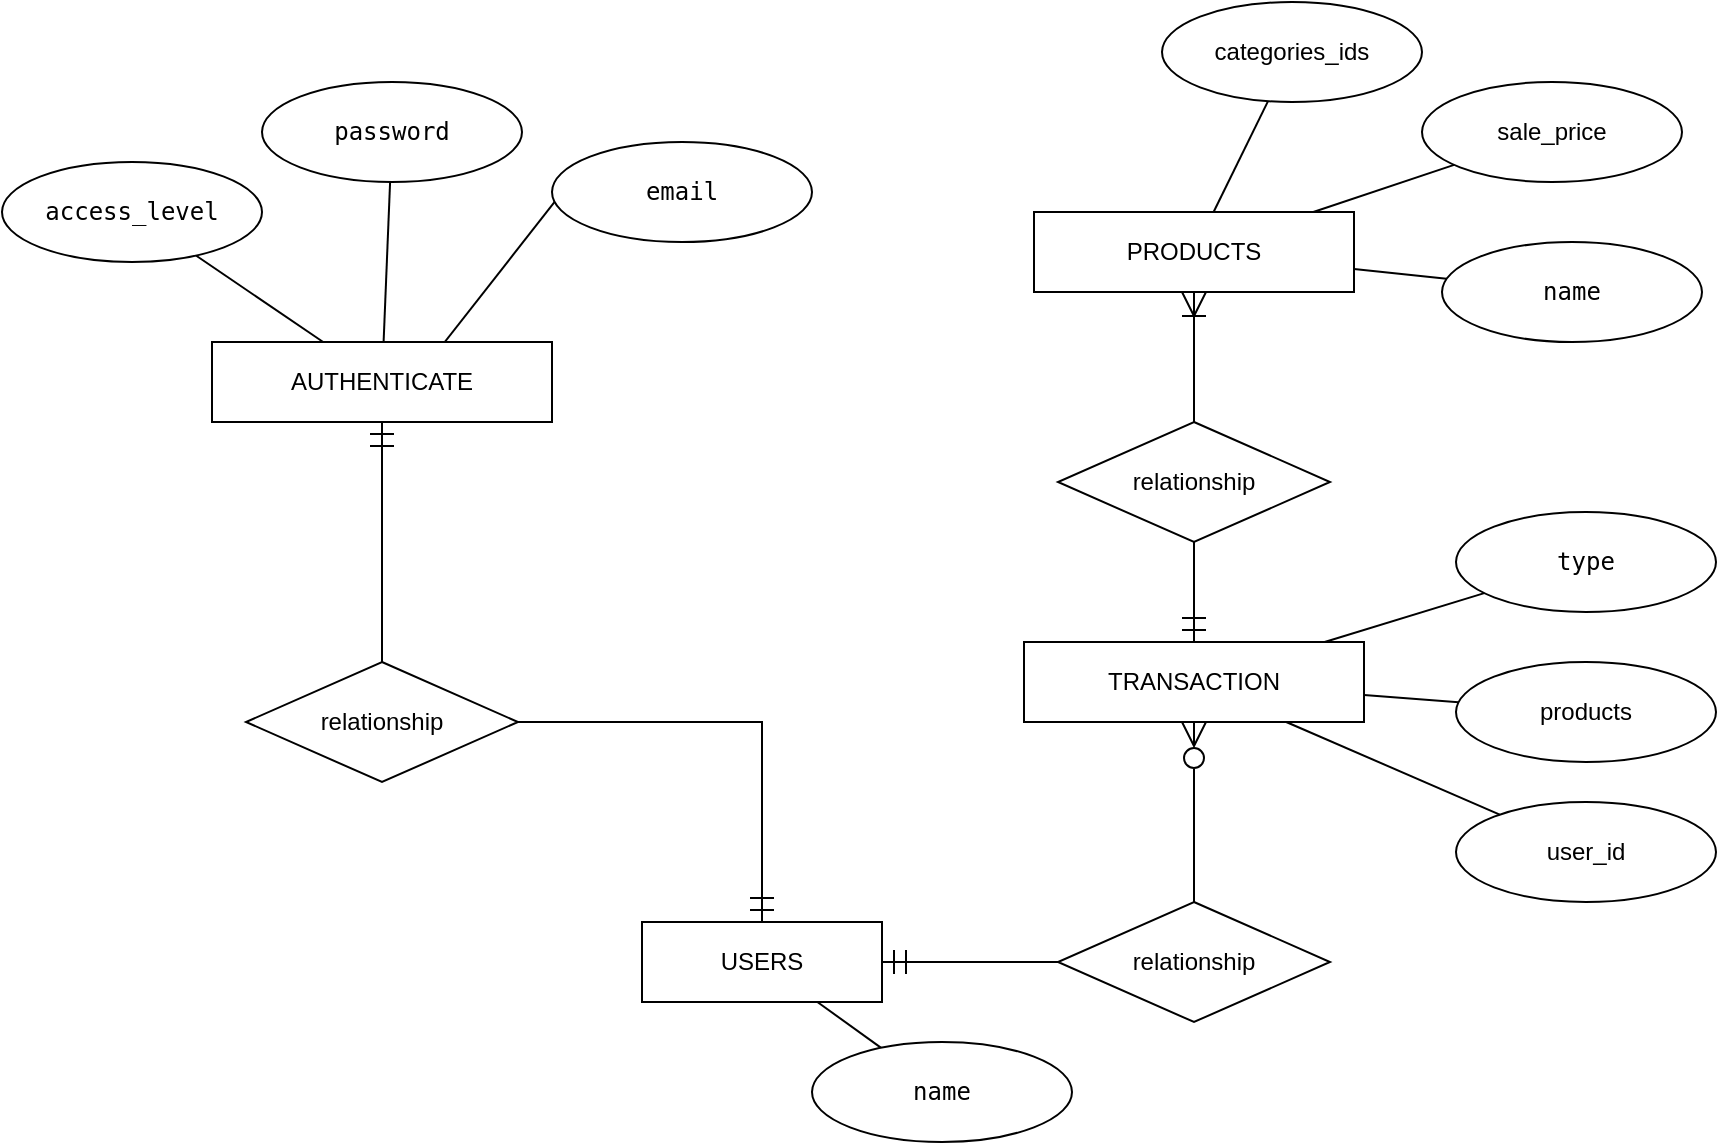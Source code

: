 <mxfile version="20.8.16" type="device"><diagram name="Página-1" id="SvdnRPYxMJ3krHXn9RiO"><mxGraphModel dx="2396" dy="1171" grid="1" gridSize="10" guides="1" tooltips="1" connect="1" arrows="1" fold="1" page="1" pageScale="1" pageWidth="827" pageHeight="1169" math="0" shadow="0"><root><mxCell id="0"/><mxCell id="1" parent="0"/><mxCell id="wTyL-aqdrK1vnBDdF5bI-105" style="edgeStyle=none;rounded=0;orthogonalLoop=1;jettySize=auto;html=1;startArrow=ERmandOne;startFill=0;endArrow=none;endFill=0;startSize=10;endSize=10;" parent="1" source="wTyL-aqdrK1vnBDdF5bI-79" target="wTyL-aqdrK1vnBDdF5bI-104" edge="1"><mxGeometry relative="1" as="geometry"><mxPoint x="319" y="580" as="targetPoint"/></mxGeometry></mxCell><mxCell id="wTyL-aqdrK1vnBDdF5bI-79" value="USERS" style="rounded=0;whiteSpace=wrap;html=1;" parent="1" vertex="1"><mxGeometry x="290" y="740" width="120" height="40" as="geometry"/></mxCell><mxCell id="wTyL-aqdrK1vnBDdF5bI-83" style="rounded=0;orthogonalLoop=1;jettySize=auto;html=1;startArrow=none;startFill=0;endArrow=none;endFill=0;" parent="1" source="wTyL-aqdrK1vnBDdF5bI-82" target="gVKyPZoOk04BtKXPy0Yf-1" edge="1"><mxGeometry relative="1" as="geometry"/></mxCell><mxCell id="wTyL-aqdrK1vnBDdF5bI-82" value="&lt;div style=&quot;text-align: left;&quot;&gt;&lt;pre dir=&quot;ltr&quot; id=&quot;tw-target-text&quot; data-placeholder=&quot;Tradução&quot; class=&quot;tw-data-text tw-text-large tw-ta&quot;&gt;access_level&lt;/pre&gt;&lt;/div&gt;" style="ellipse;whiteSpace=wrap;html=1;rounded=0;" parent="1" vertex="1"><mxGeometry x="-30" y="360" width="130" height="50" as="geometry"/></mxCell><mxCell id="wTyL-aqdrK1vnBDdF5bI-85" style="edgeStyle=none;rounded=0;orthogonalLoop=1;jettySize=auto;html=1;entryX=0.5;entryY=1;entryDx=0;entryDy=0;startArrow=none;startFill=0;endArrow=none;endFill=0;exitX=0;exitY=0;exitDx=0;exitDy=0;" parent="1" source="wTyL-aqdrK1vnBDdF5bI-96" target="gVKyPZoOk04BtKXPy0Yf-1" edge="1"><mxGeometry relative="1" as="geometry"><mxPoint x="96.851" y="196.793" as="sourcePoint"/></mxGeometry></mxCell><mxCell id="wTyL-aqdrK1vnBDdF5bI-96" value="&lt;div style=&quot;text-align: left;&quot;&gt;&lt;pre dir=&quot;ltr&quot; id=&quot;tw-target-text&quot; data-placeholder=&quot;Tradução&quot; class=&quot;tw-data-text tw-text-large tw-ta&quot;&gt;email&lt;/pre&gt;&lt;/div&gt;" style="ellipse;whiteSpace=wrap;html=1;rounded=0;" parent="1" vertex="1"><mxGeometry x="245" y="350" width="130" height="50" as="geometry"/></mxCell><mxCell id="wTyL-aqdrK1vnBDdF5bI-97" style="edgeStyle=none;rounded=0;orthogonalLoop=1;jettySize=auto;html=1;startArrow=none;startFill=0;endArrow=none;endFill=0;" parent="1" source="wTyL-aqdrK1vnBDdF5bI-98" target="wTyL-aqdrK1vnBDdF5bI-79" edge="1"><mxGeometry relative="1" as="geometry"><mxPoint x="26.851" y="546.793" as="sourcePoint"/><mxPoint x="90" y="590" as="targetPoint"/></mxGeometry></mxCell><mxCell id="wTyL-aqdrK1vnBDdF5bI-98" value="&lt;div style=&quot;text-align: left;&quot;&gt;&lt;pre dir=&quot;ltr&quot; id=&quot;tw-target-text&quot; data-placeholder=&quot;Tradução&quot; class=&quot;tw-data-text tw-text-large tw-ta&quot;&gt;name&lt;/pre&gt;&lt;/div&gt;" style="ellipse;whiteSpace=wrap;html=1;rounded=0;" parent="1" vertex="1"><mxGeometry x="375" y="800" width="130" height="50" as="geometry"/></mxCell><mxCell id="wTyL-aqdrK1vnBDdF5bI-99" value="PRODUCTS" style="rounded=0;whiteSpace=wrap;html=1;" parent="1" vertex="1"><mxGeometry x="486" y="385" width="160" height="40" as="geometry"/></mxCell><mxCell id="wTyL-aqdrK1vnBDdF5bI-100" value="TRANSACTION" style="rounded=0;whiteSpace=wrap;html=1;" parent="1" vertex="1"><mxGeometry x="481" y="600" width="170" height="40" as="geometry"/></mxCell><mxCell id="wTyL-aqdrK1vnBDdF5bI-102" style="edgeStyle=none;rounded=0;orthogonalLoop=1;jettySize=auto;html=1;entryX=0.5;entryY=1;entryDx=0;entryDy=0;startArrow=none;startFill=0;endArrow=ERoneToMany;endFill=0;startSize=10;endSize=10;" parent="1" source="wTyL-aqdrK1vnBDdF5bI-101" target="wTyL-aqdrK1vnBDdF5bI-99" edge="1"><mxGeometry relative="1" as="geometry"/></mxCell><mxCell id="wTyL-aqdrK1vnBDdF5bI-103" style="edgeStyle=none;rounded=0;orthogonalLoop=1;jettySize=auto;html=1;entryX=0.5;entryY=0;entryDx=0;entryDy=0;startArrow=none;startFill=0;endArrow=ERmandOne;endFill=0;startSize=10;endSize=10;" parent="1" source="wTyL-aqdrK1vnBDdF5bI-101" target="wTyL-aqdrK1vnBDdF5bI-100" edge="1"><mxGeometry relative="1" as="geometry"/></mxCell><mxCell id="wTyL-aqdrK1vnBDdF5bI-101" value="relationship" style="rhombus;whiteSpace=wrap;html=1;" parent="1" vertex="1"><mxGeometry x="498" y="490" width="136" height="60" as="geometry"/></mxCell><mxCell id="wTyL-aqdrK1vnBDdF5bI-106" style="edgeStyle=none;rounded=0;orthogonalLoop=1;jettySize=auto;html=1;startArrow=none;startFill=0;endArrow=ERzeroToMany;endFill=0;startSize=10;endSize=10;" parent="1" source="wTyL-aqdrK1vnBDdF5bI-104" target="wTyL-aqdrK1vnBDdF5bI-100" edge="1"><mxGeometry relative="1" as="geometry"><mxPoint x="486.0" y="555" as="sourcePoint"/></mxGeometry></mxCell><mxCell id="wTyL-aqdrK1vnBDdF5bI-104" value="relationship" style="rhombus;whiteSpace=wrap;html=1;" parent="1" vertex="1"><mxGeometry x="498" y="730" width="136" height="60" as="geometry"/></mxCell><mxCell id="wTyL-aqdrK1vnBDdF5bI-107" style="rounded=0;orthogonalLoop=1;jettySize=auto;html=1;startArrow=none;startFill=0;endArrow=none;endFill=0;" parent="1" source="wTyL-aqdrK1vnBDdF5bI-108" target="wTyL-aqdrK1vnBDdF5bI-99" edge="1"><mxGeometry relative="1" as="geometry"><mxPoint x="620.996" y="370" as="targetPoint"/></mxGeometry></mxCell><mxCell id="wTyL-aqdrK1vnBDdF5bI-108" value="&lt;div style=&quot;text-align: left;&quot;&gt;&lt;pre dir=&quot;ltr&quot; id=&quot;tw-target-text&quot; data-placeholder=&quot;Tradução&quot; class=&quot;tw-data-text tw-text-large tw-ta&quot;&gt;name&lt;/pre&gt;&lt;/div&gt;" style="ellipse;whiteSpace=wrap;html=1;rounded=0;" parent="1" vertex="1"><mxGeometry x="690" y="400" width="130" height="50" as="geometry"/></mxCell><mxCell id="wTyL-aqdrK1vnBDdF5bI-109" value="sale_price" style="ellipse;whiteSpace=wrap;html=1;rounded=0;" parent="1" vertex="1"><mxGeometry x="680" y="320" width="130" height="50" as="geometry"/></mxCell><mxCell id="wTyL-aqdrK1vnBDdF5bI-110" style="rounded=0;orthogonalLoop=1;jettySize=auto;html=1;startArrow=none;startFill=0;endArrow=none;endFill=0;" parent="1" source="wTyL-aqdrK1vnBDdF5bI-109" target="wTyL-aqdrK1vnBDdF5bI-99" edge="1"><mxGeometry relative="1" as="geometry"><mxPoint x="630.996" y="380" as="targetPoint"/><mxPoint x="688.968" y="342.678" as="sourcePoint"/></mxGeometry></mxCell><mxCell id="wTyL-aqdrK1vnBDdF5bI-111" value="products" style="ellipse;whiteSpace=wrap;html=1;rounded=0;" parent="1" vertex="1"><mxGeometry x="697" y="610" width="130" height="50" as="geometry"/></mxCell><mxCell id="wTyL-aqdrK1vnBDdF5bI-112" value="&lt;div style=&quot;text-align: left;&quot;&gt;&lt;pre dir=&quot;ltr&quot; id=&quot;tw-target-text&quot; data-placeholder=&quot;Tradução&quot; class=&quot;tw-data-text tw-text-large tw-ta&quot;&gt;type&lt;/pre&gt;&lt;/div&gt;" style="ellipse;whiteSpace=wrap;html=1;rounded=0;" parent="1" vertex="1"><mxGeometry x="697" y="535" width="130" height="50" as="geometry"/></mxCell><mxCell id="wTyL-aqdrK1vnBDdF5bI-114" value="user_id" style="ellipse;whiteSpace=wrap;html=1;rounded=0;" parent="1" vertex="1"><mxGeometry x="697" y="680" width="130" height="50" as="geometry"/></mxCell><mxCell id="wTyL-aqdrK1vnBDdF5bI-116" style="rounded=0;orthogonalLoop=1;jettySize=auto;html=1;startArrow=none;startFill=0;endArrow=none;endFill=0;" parent="1" source="wTyL-aqdrK1vnBDdF5bI-100" target="wTyL-aqdrK1vnBDdF5bI-112" edge="1"><mxGeometry relative="1" as="geometry"><mxPoint x="775" y="530" as="targetPoint"/><mxPoint x="536" y="360" as="sourcePoint"/></mxGeometry></mxCell><mxCell id="wTyL-aqdrK1vnBDdF5bI-117" style="rounded=0;orthogonalLoop=1;jettySize=auto;html=1;startArrow=none;startFill=0;endArrow=none;endFill=0;" parent="1" source="wTyL-aqdrK1vnBDdF5bI-100" target="wTyL-aqdrK1vnBDdF5bI-111" edge="1"><mxGeometry relative="1" as="geometry"><mxPoint x="476" y="680" as="targetPoint"/><mxPoint x="533.5" y="650" as="sourcePoint"/></mxGeometry></mxCell><mxCell id="wTyL-aqdrK1vnBDdF5bI-119" style="rounded=0;orthogonalLoop=1;jettySize=auto;html=1;startArrow=none;startFill=0;endArrow=none;endFill=0;" parent="1" source="wTyL-aqdrK1vnBDdF5bI-100" target="wTyL-aqdrK1vnBDdF5bI-114" edge="1"><mxGeometry relative="1" as="geometry"><mxPoint x="636" y="690" as="targetPoint"/><mxPoint x="586" y="660" as="sourcePoint"/></mxGeometry></mxCell><mxCell id="gVKyPZoOk04BtKXPy0Yf-1" value="AUTHENTICATE" style="rounded=0;whiteSpace=wrap;html=1;" parent="1" vertex="1"><mxGeometry x="75" y="450" width="170" height="40" as="geometry"/></mxCell><mxCell id="gVKyPZoOk04BtKXPy0Yf-3" style="edgeStyle=orthogonalEdgeStyle;rounded=0;orthogonalLoop=1;jettySize=auto;html=1;endArrow=ERmandOne;endFill=0;endSize=10;startSize=10;" parent="1" source="gVKyPZoOk04BtKXPy0Yf-2" target="wTyL-aqdrK1vnBDdF5bI-79" edge="1"><mxGeometry relative="1" as="geometry"><Array as="points"/></mxGeometry></mxCell><mxCell id="gVKyPZoOk04BtKXPy0Yf-4" style="edgeStyle=orthogonalEdgeStyle;rounded=0;orthogonalLoop=1;jettySize=auto;html=1;endArrow=ERmandOne;endFill=0;endSize=10;startSize=10;" parent="1" source="gVKyPZoOk04BtKXPy0Yf-2" target="gVKyPZoOk04BtKXPy0Yf-1" edge="1"><mxGeometry relative="1" as="geometry"/></mxCell><mxCell id="gVKyPZoOk04BtKXPy0Yf-2" value="relationship" style="rhombus;whiteSpace=wrap;html=1;" parent="1" vertex="1"><mxGeometry x="92" y="610" width="136" height="60" as="geometry"/></mxCell><mxCell id="gVKyPZoOk04BtKXPy0Yf-5" value="&lt;div style=&quot;text-align: left;&quot;&gt;&lt;pre dir=&quot;ltr&quot; id=&quot;tw-target-text&quot; data-placeholder=&quot;Tradução&quot; class=&quot;tw-data-text tw-text-large tw-ta&quot;&gt;password&lt;/pre&gt;&lt;/div&gt;" style="ellipse;whiteSpace=wrap;html=1;rounded=0;" parent="1" vertex="1"><mxGeometry x="100" y="320" width="130" height="50" as="geometry"/></mxCell><mxCell id="gVKyPZoOk04BtKXPy0Yf-7" style="edgeStyle=none;rounded=0;orthogonalLoop=1;jettySize=auto;html=1;startArrow=none;startFill=0;endArrow=none;endFill=0;" parent="1" source="gVKyPZoOk04BtKXPy0Yf-5" target="gVKyPZoOk04BtKXPy0Yf-1" edge="1"><mxGeometry relative="1" as="geometry"><mxPoint x="265" y="580" as="sourcePoint"/><mxPoint x="170" y="500" as="targetPoint"/></mxGeometry></mxCell><mxCell id="n9FXJrc6YgNsm5DRqA3v-11" style="edgeStyle=none;rounded=0;orthogonalLoop=1;jettySize=auto;html=1;fontSize=10;startArrow=none;startFill=0;endArrow=none;endFill=0;" parent="1" source="n9FXJrc6YgNsm5DRqA3v-10" target="wTyL-aqdrK1vnBDdF5bI-99" edge="1"><mxGeometry relative="1" as="geometry"/></mxCell><mxCell id="n9FXJrc6YgNsm5DRqA3v-10" value="categories_ids" style="ellipse;whiteSpace=wrap;html=1;rounded=0;" parent="1" vertex="1"><mxGeometry x="550" y="280" width="130" height="50" as="geometry"/></mxCell></root></mxGraphModel></diagram></mxfile>